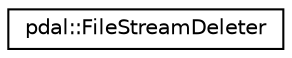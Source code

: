 digraph "Graphical Class Hierarchy"
{
  edge [fontname="Helvetica",fontsize="10",labelfontname="Helvetica",labelfontsize="10"];
  node [fontname="Helvetica",fontsize="10",shape=record];
  rankdir="LR";
  Node1 [label="pdal::FileStreamDeleter",height=0.2,width=0.4,color="black", fillcolor="white", style="filled",URL="$structpdal_1_1FileStreamDeleter.html"];
}
